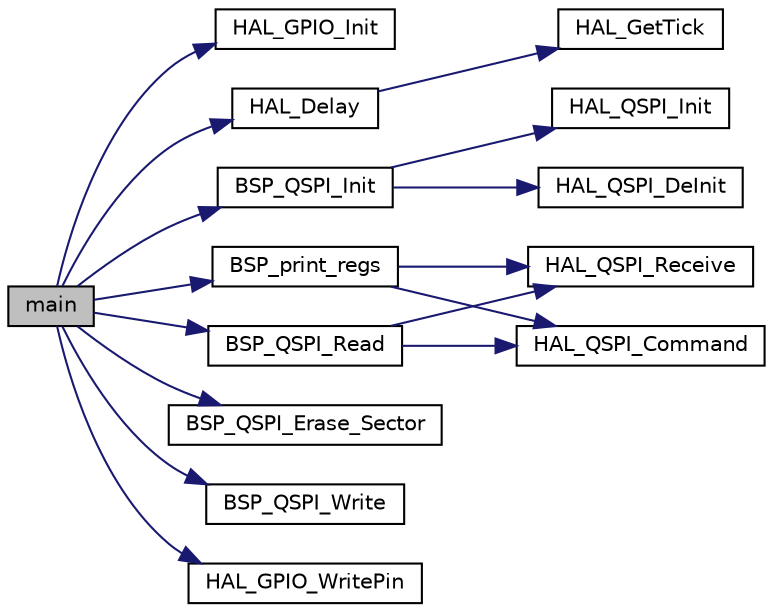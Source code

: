 digraph "main"
{
  edge [fontname="Helvetica",fontsize="10",labelfontname="Helvetica",labelfontsize="10"];
  node [fontname="Helvetica",fontsize="10",shape=record];
  rankdir="LR";
  Node0 [label="main",height=0.2,width=0.4,color="black", fillcolor="grey75", style="filled", fontcolor="black"];
  Node0 -> Node1 [color="midnightblue",fontsize="10",style="solid",fontname="Helvetica"];
  Node1 [label="HAL_GPIO_Init",height=0.2,width=0.4,color="black", fillcolor="white", style="filled",URL="$group___g_p_i_o___exported___functions___group1.html#ga41bda93b6dd639e4905fdb1454eff98e"];
  Node0 -> Node2 [color="midnightblue",fontsize="10",style="solid",fontname="Helvetica"];
  Node2 [label="HAL_Delay",height=0.2,width=0.4,color="black", fillcolor="white", style="filled",URL="$group___h_a_l___exported___functions___group2.html#gaef87d3fec667bb34c418f5687e8204c1",tooltip="This function provides accurate delay (in milliseconds) based on variable incremented. "];
  Node2 -> Node3 [color="midnightblue",fontsize="10",style="solid",fontname="Helvetica"];
  Node3 [label="HAL_GetTick",height=0.2,width=0.4,color="black", fillcolor="white", style="filled",URL="$group___h_a_l___exported___functions___group2.html#gac9b3a85a73735ac840d0dcb59bc0fdd6",tooltip="Provides a tick value in millisecond. "];
  Node0 -> Node4 [color="midnightblue",fontsize="10",style="solid",fontname="Helvetica"];
  Node4 [label="BSP_QSPI_Init",height=0.2,width=0.4,color="black", fillcolor="white", style="filled",URL="$qspi_8h.html#a16bfb007537138503575b1eca186766e"];
  Node4 -> Node5 [color="midnightblue",fontsize="10",style="solid",fontname="Helvetica"];
  Node5 [label="HAL_QSPI_DeInit",height=0.2,width=0.4,color="black", fillcolor="white", style="filled",URL="$group___q_s_p_i___exported___functions___group1.html#gab96517c5b1e1b6bf74ad60fe5026cfd2"];
  Node4 -> Node6 [color="midnightblue",fontsize="10",style="solid",fontname="Helvetica"];
  Node6 [label="HAL_QSPI_Init",height=0.2,width=0.4,color="black", fillcolor="white", style="filled",URL="$group___q_s_p_i___exported___functions___group1.html#ga28f82dc9fcdbf535451c82852b2802f4"];
  Node0 -> Node7 [color="midnightblue",fontsize="10",style="solid",fontname="Helvetica"];
  Node7 [label="BSP_print_regs",height=0.2,width=0.4,color="black", fillcolor="white", style="filled",URL="$qspi_8h.html#ad40e4c912d6976ca9490b8c64d81fa30"];
  Node7 -> Node8 [color="midnightblue",fontsize="10",style="solid",fontname="Helvetica"];
  Node8 [label="HAL_QSPI_Command",height=0.2,width=0.4,color="black", fillcolor="white", style="filled",URL="$group___q_s_p_i___exported___functions___group2.html#ga085c4e2ed3350a34b7ebd94fd7fff022"];
  Node7 -> Node9 [color="midnightblue",fontsize="10",style="solid",fontname="Helvetica"];
  Node9 [label="HAL_QSPI_Receive",height=0.2,width=0.4,color="black", fillcolor="white", style="filled",URL="$group___q_s_p_i___exported___functions___group2.html#ga4b27d1a633c1b35c89d9bbd7a550a33b"];
  Node0 -> Node10 [color="midnightblue",fontsize="10",style="solid",fontname="Helvetica"];
  Node10 [label="BSP_QSPI_Read",height=0.2,width=0.4,color="black", fillcolor="white", style="filled",URL="$qspi_8h.html#afd24188012ad168d89a49354fed1c073"];
  Node10 -> Node8 [color="midnightblue",fontsize="10",style="solid",fontname="Helvetica"];
  Node10 -> Node9 [color="midnightblue",fontsize="10",style="solid",fontname="Helvetica"];
  Node0 -> Node11 [color="midnightblue",fontsize="10",style="solid",fontname="Helvetica"];
  Node11 [label="BSP_QSPI_Erase_Sector",height=0.2,width=0.4,color="black", fillcolor="white", style="filled",URL="$qspi_8h.html#a9b8887ff40533623ddb894b271280540"];
  Node0 -> Node12 [color="midnightblue",fontsize="10",style="solid",fontname="Helvetica"];
  Node12 [label="BSP_QSPI_Write",height=0.2,width=0.4,color="black", fillcolor="white", style="filled",URL="$qspi_8h.html#a2db5e1ee5203ab750531a7fe5e9e3547"];
  Node0 -> Node13 [color="midnightblue",fontsize="10",style="solid",fontname="Helvetica"];
  Node13 [label="HAL_GPIO_WritePin",height=0.2,width=0.4,color="black", fillcolor="white", style="filled",URL="$group___g_p_i_o___exported___functions___group2.html#gaf4b97bdf533a02f51ef696d43b6da5c4"];
}
